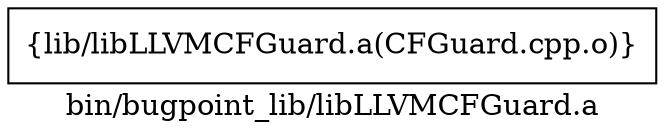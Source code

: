 digraph "bin/bugpoint_lib/libLLVMCFGuard.a" {
	label="bin/bugpoint_lib/libLLVMCFGuard.a";
	rankdir=LR;

	Node0x560f26ce7858 [shape=record,shape=box,group=0,label="{lib/libLLVMCFGuard.a(CFGuard.cpp.o)}"];
}
